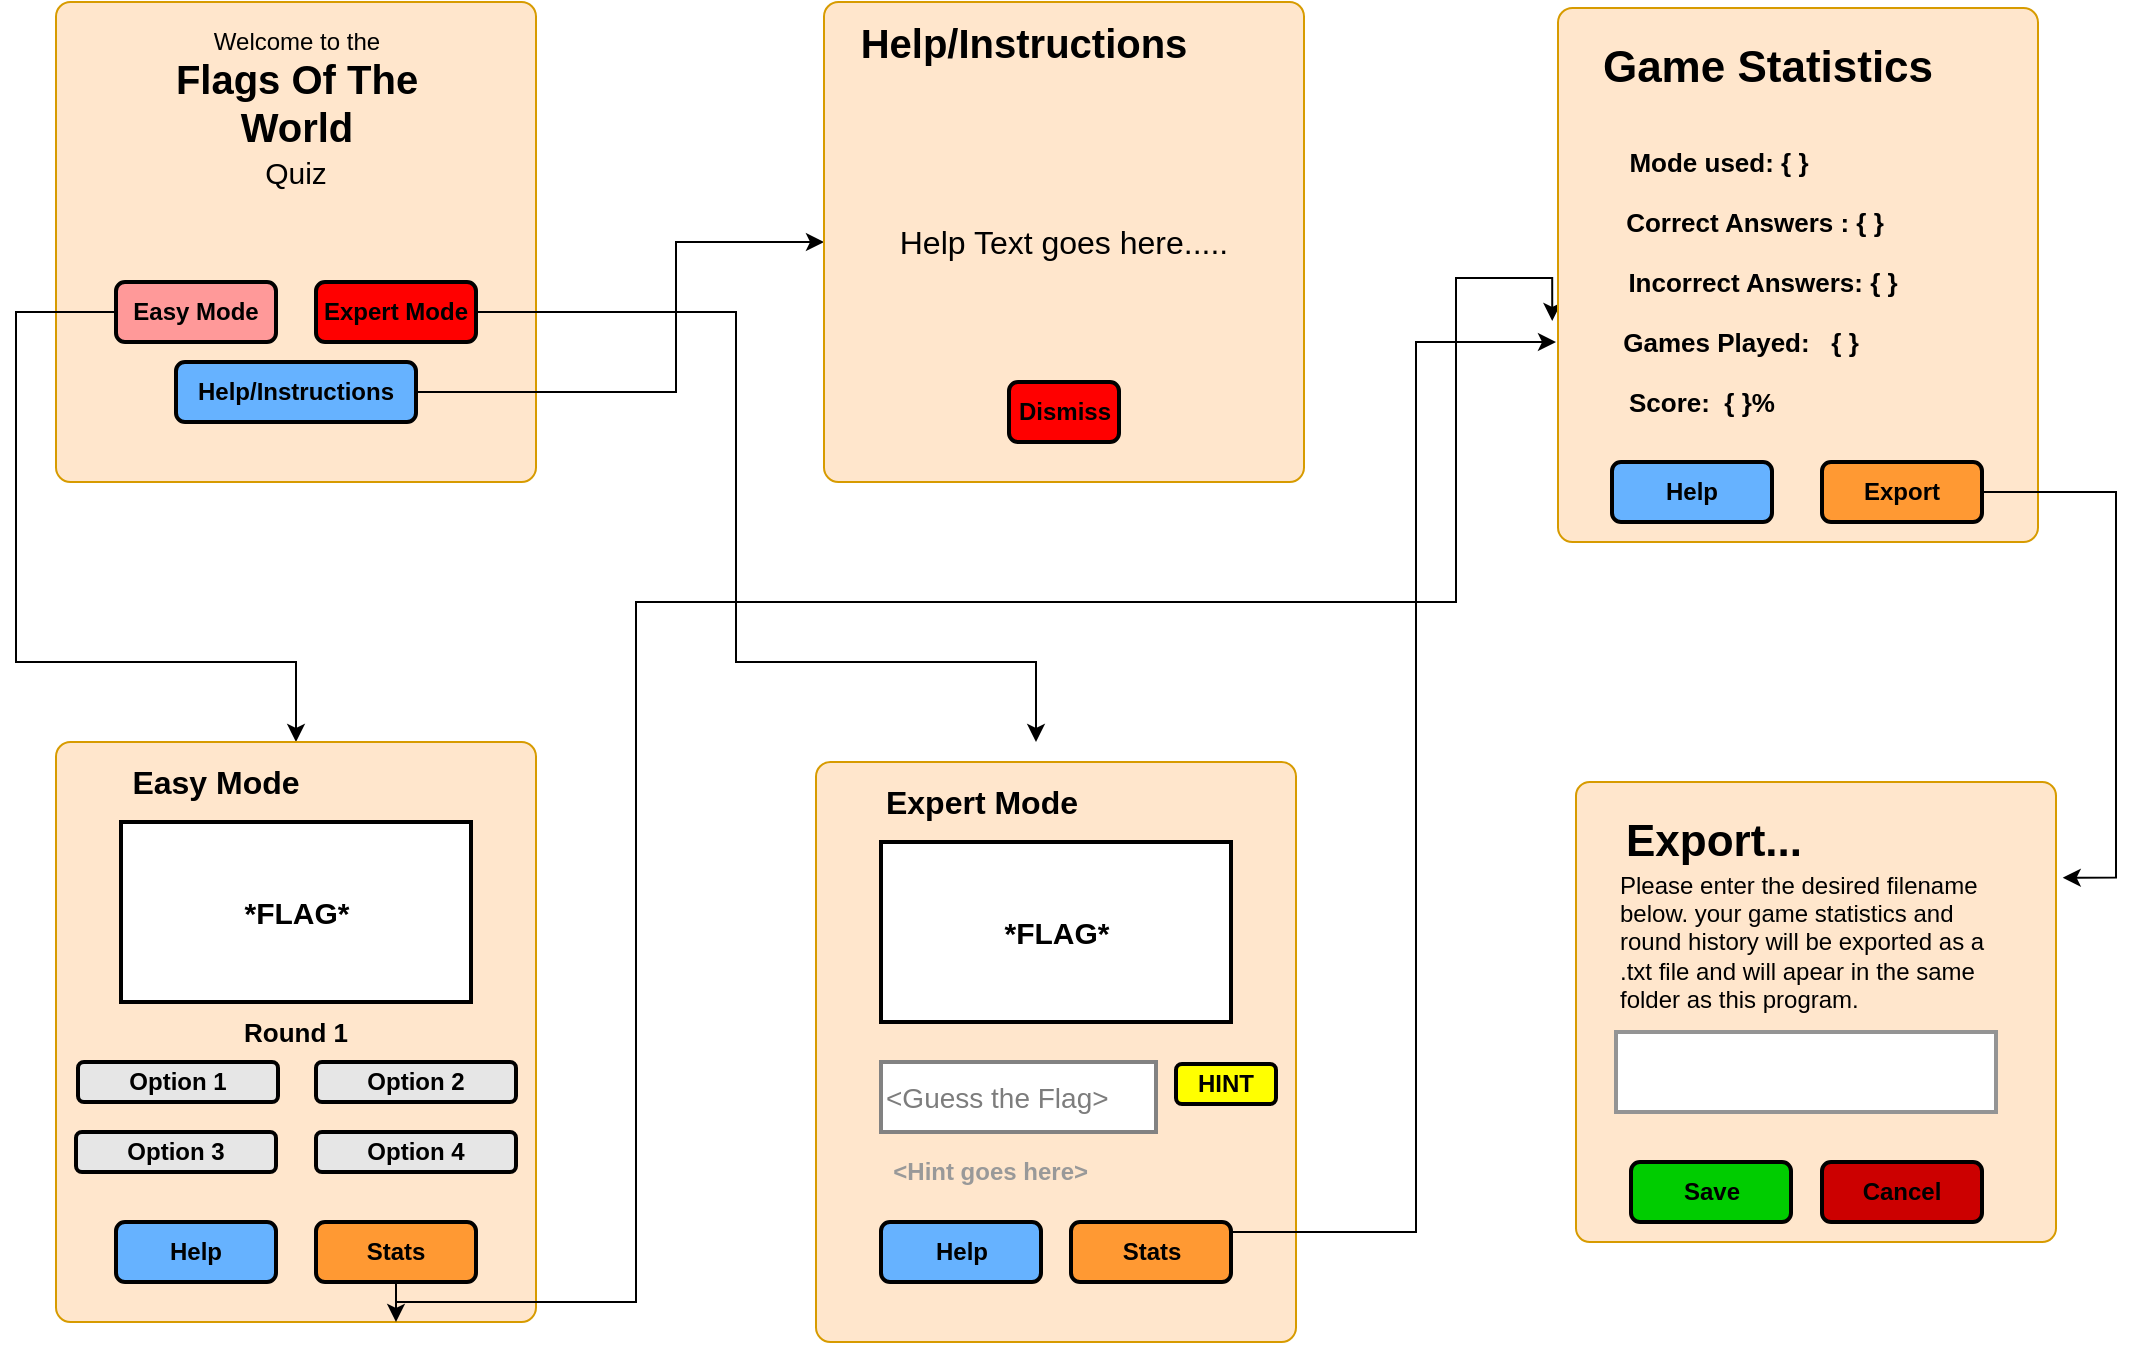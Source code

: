 <mxfile version="14.7.7" type="device"><diagram id="-B6jXQZanaLA1B9RmVxi" name="Page-1"><mxGraphModel dx="1422" dy="794" grid="1" gridSize="10" guides="1" tooltips="1" connect="1" arrows="1" fold="1" page="1" pageScale="1" pageWidth="1100" pageHeight="850" math="0" shadow="0"><root><mxCell id="0"/><mxCell id="1" parent="0"/><mxCell id="htScUY4zRZ2LbaYdlo4f-1" value="" style="rounded=1;whiteSpace=wrap;html=1;arcSize=3;strokeColor=#d79b00;fillColor=#FFE6CC;" parent="1" vertex="1"><mxGeometry x="40" y="60" width="240" height="240" as="geometry"/></mxCell><mxCell id="htScUY4zRZ2LbaYdlo4f-3" value="&lt;b&gt;&lt;font style=&quot;font-size: 20px&quot;&gt;Flags Of The World&lt;/font&gt;&lt;/b&gt;" style="text;html=1;strokeColor=none;fillColor=none;align=center;verticalAlign=middle;whiteSpace=wrap;rounded=0;" parent="1" vertex="1"><mxGeometry x="82.5" y="100" width="155" height="20" as="geometry"/></mxCell><mxCell id="htScUY4zRZ2LbaYdlo4f-4" value="Welcome to the" style="text;html=1;strokeColor=none;fillColor=none;align=center;verticalAlign=middle;whiteSpace=wrap;rounded=0;" parent="1" vertex="1"><mxGeometry x="112.5" y="70" width="95" height="20" as="geometry"/></mxCell><mxCell id="htScUY4zRZ2LbaYdlo4f-6" value="&lt;span style=&quot;font-size: 15px&quot;&gt;Quiz&lt;/span&gt;" style="text;html=1;strokeColor=none;fillColor=none;align=center;verticalAlign=middle;whiteSpace=wrap;rounded=0;" parent="1" vertex="1"><mxGeometry x="140" y="140" width="40" height="10" as="geometry"/></mxCell><mxCell id="Yf6NxgTo1u12fdmw3NpH-3" style="edgeStyle=orthogonalEdgeStyle;rounded=0;orthogonalLoop=1;jettySize=auto;html=1;entryX=0.5;entryY=0;entryDx=0;entryDy=0;" parent="1" source="htScUY4zRZ2LbaYdlo4f-8" target="htScUY4zRZ2LbaYdlo4f-16" edge="1"><mxGeometry relative="1" as="geometry"><mxPoint x="160" y="390" as="targetPoint"/><Array as="points"><mxPoint x="20" y="215"/><mxPoint x="20" y="390"/><mxPoint x="160" y="390"/></Array></mxGeometry></mxCell><mxCell id="htScUY4zRZ2LbaYdlo4f-8" value="&lt;b&gt;Easy Mode&lt;/b&gt;" style="rounded=1;whiteSpace=wrap;html=1;strokeWidth=2;fillColor=#FF9999;" parent="1" vertex="1"><mxGeometry x="70" y="200" width="80" height="30" as="geometry"/></mxCell><mxCell id="Yf6NxgTo1u12fdmw3NpH-2" style="edgeStyle=orthogonalEdgeStyle;rounded=0;orthogonalLoop=1;jettySize=auto;html=1;" parent="1" source="htScUY4zRZ2LbaYdlo4f-9" edge="1"><mxGeometry relative="1" as="geometry"><mxPoint x="530" y="430" as="targetPoint"/><Array as="points"><mxPoint x="380" y="215"/><mxPoint x="380" y="390"/></Array></mxGeometry></mxCell><mxCell id="htScUY4zRZ2LbaYdlo4f-9" value="&lt;b&gt;Expert Mode&lt;/b&gt;" style="rounded=1;whiteSpace=wrap;html=1;strokeWidth=2;fillColor=#FF0000;" parent="1" vertex="1"><mxGeometry x="170" y="200" width="80" height="30" as="geometry"/></mxCell><mxCell id="Yf6NxgTo1u12fdmw3NpH-1" style="edgeStyle=orthogonalEdgeStyle;rounded=0;orthogonalLoop=1;jettySize=auto;html=1;entryX=0;entryY=0.5;entryDx=0;entryDy=0;" parent="1" source="htScUY4zRZ2LbaYdlo4f-10" target="htScUY4zRZ2LbaYdlo4f-12" edge="1"><mxGeometry relative="1" as="geometry"><mxPoint x="360" y="180" as="targetPoint"/><Array as="points"><mxPoint x="350" y="255"/><mxPoint x="350" y="180"/></Array></mxGeometry></mxCell><mxCell id="htScUY4zRZ2LbaYdlo4f-10" value="&lt;b&gt;Help/Instructions&lt;/b&gt;" style="rounded=1;whiteSpace=wrap;html=1;strokeWidth=2;fillColor=#66B2FF;" parent="1" vertex="1"><mxGeometry x="100" y="240" width="120" height="30" as="geometry"/></mxCell><mxCell id="htScUY4zRZ2LbaYdlo4f-12" value="&lt;font style=&quot;font-size: 16px&quot;&gt;Help Text goes here.....&lt;/font&gt;" style="rounded=1;whiteSpace=wrap;html=1;arcSize=3;strokeColor=#d79b00;fillColor=#ffe6cc;align=center;" parent="1" vertex="1"><mxGeometry x="424" y="60" width="240" height="240" as="geometry"/></mxCell><mxCell id="htScUY4zRZ2LbaYdlo4f-13" value="&lt;b&gt;&lt;font style=&quot;font-size: 20px&quot;&gt;Help/Instructions&lt;/font&gt;&lt;/b&gt;" style="text;html=1;strokeColor=none;fillColor=none;align=center;verticalAlign=middle;whiteSpace=wrap;rounded=0;" parent="1" vertex="1"><mxGeometry x="479" y="70" width="90" height="20" as="geometry"/></mxCell><mxCell id="htScUY4zRZ2LbaYdlo4f-15" value="&lt;b&gt;Dismiss&lt;/b&gt;" style="rounded=1;whiteSpace=wrap;html=1;strokeWidth=2;fillColor=#FF0000;" parent="1" vertex="1"><mxGeometry x="516.5" y="250" width="55" height="30" as="geometry"/></mxCell><mxCell id="htScUY4zRZ2LbaYdlo4f-16" value="" style="rounded=1;whiteSpace=wrap;html=1;arcSize=3;strokeColor=#d79b00;fillColor=#ffe6cc;" parent="1" vertex="1"><mxGeometry x="40" y="430" width="240" height="290" as="geometry"/></mxCell><mxCell id="htScUY4zRZ2LbaYdlo4f-18" value="&lt;b&gt;&lt;font style=&quot;font-size: 15px&quot;&gt;*FLAG*&lt;/font&gt;&lt;/b&gt;" style="rounded=1;whiteSpace=wrap;html=1;strokeWidth=2;arcSize=0;" parent="1" vertex="1"><mxGeometry x="72.5" y="470" width="175" height="90" as="geometry"/></mxCell><mxCell id="htScUY4zRZ2LbaYdlo4f-20" value="&lt;b&gt;Option 1&lt;/b&gt;" style="rounded=1;whiteSpace=wrap;html=1;strokeWidth=2;fillColor=#E6E6E6;" parent="1" vertex="1"><mxGeometry x="51" y="590" width="100" height="20" as="geometry"/></mxCell><mxCell id="htScUY4zRZ2LbaYdlo4f-24" value="&lt;b&gt;Option 2&lt;/b&gt;" style="rounded=1;whiteSpace=wrap;html=1;strokeWidth=2;fillColor=#E6E6E6;" parent="1" vertex="1"><mxGeometry x="170" y="590" width="100" height="20" as="geometry"/></mxCell><mxCell id="htScUY4zRZ2LbaYdlo4f-25" value="&lt;b&gt;Option 3&lt;/b&gt;" style="rounded=1;whiteSpace=wrap;html=1;strokeWidth=2;fillColor=#E6E6E6;" parent="1" vertex="1"><mxGeometry x="50" y="625" width="100" height="20" as="geometry"/></mxCell><mxCell id="htScUY4zRZ2LbaYdlo4f-26" value="&lt;b&gt;Option 4&lt;/b&gt;" style="rounded=1;whiteSpace=wrap;html=1;strokeWidth=2;fillColor=#E6E6E6;" parent="1" vertex="1"><mxGeometry x="170" y="625" width="100" height="20" as="geometry"/></mxCell><mxCell id="htScUY4zRZ2LbaYdlo4f-28" value="&lt;b&gt;Help&lt;/b&gt;" style="rounded=1;whiteSpace=wrap;html=1;strokeWidth=2;fillColor=#66B2FF;" parent="1" vertex="1"><mxGeometry x="70" y="670" width="80" height="30" as="geometry"/></mxCell><mxCell id="Yf6NxgTo1u12fdmw3NpH-4" style="edgeStyle=orthogonalEdgeStyle;rounded=0;orthogonalLoop=1;jettySize=auto;html=1;entryX=-0.012;entryY=0.586;entryDx=0;entryDy=0;entryPerimeter=0;" parent="1" source="htScUY4zRZ2LbaYdlo4f-29" target="htScUY4zRZ2LbaYdlo4f-39" edge="1"><mxGeometry relative="1" as="geometry"><mxPoint x="740" y="200" as="targetPoint"/><Array as="points"><mxPoint x="330" y="710"/><mxPoint x="330" y="360"/><mxPoint x="740" y="360"/><mxPoint x="740" y="198"/></Array></mxGeometry></mxCell><mxCell id="R-fw3QcRRtC0EuZ-GlXi-1" style="edgeStyle=orthogonalEdgeStyle;rounded=0;orthogonalLoop=1;jettySize=auto;html=1;exitX=0.5;exitY=1;exitDx=0;exitDy=0;" parent="1" source="htScUY4zRZ2LbaYdlo4f-29" target="htScUY4zRZ2LbaYdlo4f-16" edge="1"><mxGeometry relative="1" as="geometry"><Array as="points"><mxPoint x="210" y="720"/><mxPoint x="210" y="720"/></Array></mxGeometry></mxCell><mxCell id="htScUY4zRZ2LbaYdlo4f-29" value="&lt;b&gt;Stats&lt;/b&gt;" style="rounded=1;whiteSpace=wrap;html=1;strokeWidth=2;fillColor=#FF9933;" parent="1" vertex="1"><mxGeometry x="170" y="670" width="80" height="30" as="geometry"/></mxCell><mxCell id="htScUY4zRZ2LbaYdlo4f-31" value="&lt;b&gt;&lt;font style=&quot;font-size: 16px&quot;&gt;Easy Mode&lt;/font&gt;&lt;/b&gt;" style="text;html=1;strokeColor=none;fillColor=none;align=center;verticalAlign=middle;whiteSpace=wrap;rounded=0;" parent="1" vertex="1"><mxGeometry x="70" y="440" width="100" height="20" as="geometry"/></mxCell><mxCell id="htScUY4zRZ2LbaYdlo4f-33" value="&lt;b&gt;&lt;u&gt;&lt;font style=&quot;font-size: 16px&quot;&gt;Expert Mode&lt;/font&gt;&lt;/u&gt;&lt;/b&gt;" style="text;html=1;strokeColor=none;fillColor=none;align=center;verticalAlign=middle;whiteSpace=wrap;rounded=0;" parent="1" vertex="1"><mxGeometry x="480" y="460" width="100" height="20" as="geometry"/></mxCell><mxCell id="htScUY4zRZ2LbaYdlo4f-34" value="" style="rounded=1;whiteSpace=wrap;html=1;arcSize=3;strokeColor=#d79b00;fillColor=#ffe6cc;" parent="1" vertex="1"><mxGeometry x="420" y="440" width="240" height="290" as="geometry"/></mxCell><mxCell id="htScUY4zRZ2LbaYdlo4f-35" value="&lt;b&gt;&lt;font style=&quot;font-size: 15px&quot;&gt;*FLAG*&lt;/font&gt;&lt;/b&gt;" style="rounded=1;whiteSpace=wrap;html=1;strokeWidth=2;arcSize=0;" parent="1" vertex="1"><mxGeometry x="452.5" y="480" width="175" height="90" as="geometry"/></mxCell><mxCell id="htScUY4zRZ2LbaYdlo4f-36" value="&lt;span style=&quot;color: rgb(125 , 125 , 125) ; font-size: 14px&quot;&gt;&amp;lt;Guess the Flag&amp;gt;&lt;/span&gt;" style="rounded=1;whiteSpace=wrap;html=1;strokeWidth=2;align=left;arcSize=0;strokeColor=#828282;" parent="1" vertex="1"><mxGeometry x="452.5" y="590" width="137.5" height="35" as="geometry"/></mxCell><mxCell id="htScUY4zRZ2LbaYdlo4f-37" value="&lt;b&gt;Help&lt;/b&gt;" style="rounded=1;whiteSpace=wrap;html=1;strokeWidth=2;fillColor=#66B2FF;" parent="1" vertex="1"><mxGeometry x="452.5" y="670" width="80" height="30" as="geometry"/></mxCell><mxCell id="Yf6NxgTo1u12fdmw3NpH-5" style="edgeStyle=orthogonalEdgeStyle;rounded=0;orthogonalLoop=1;jettySize=auto;html=1;" parent="1" source="htScUY4zRZ2LbaYdlo4f-38" edge="1"><mxGeometry relative="1" as="geometry"><mxPoint x="790" y="230" as="targetPoint"/><Array as="points"><mxPoint x="720" y="675"/><mxPoint x="720" y="230"/></Array></mxGeometry></mxCell><mxCell id="htScUY4zRZ2LbaYdlo4f-38" value="&lt;b&gt;Stats&lt;/b&gt;" style="rounded=1;whiteSpace=wrap;html=1;strokeWidth=2;fillColor=#FF9933;" parent="1" vertex="1"><mxGeometry x="547.5" y="670" width="80" height="30" as="geometry"/></mxCell><mxCell id="htScUY4zRZ2LbaYdlo4f-39" value="" style="rounded=1;whiteSpace=wrap;html=1;arcSize=3;strokeColor=#d79b00;fillColor=#ffe6cc;" parent="1" vertex="1"><mxGeometry x="791" y="63" width="240" height="267" as="geometry"/></mxCell><mxCell id="htScUY4zRZ2LbaYdlo4f-40" value="&lt;b&gt;&lt;font style=&quot;font-size: 22px&quot;&gt;Game Statistics&lt;/font&gt;&lt;/b&gt;" style="text;html=1;strokeColor=none;fillColor=none;align=center;verticalAlign=middle;whiteSpace=wrap;rounded=0;" parent="1" vertex="1"><mxGeometry x="811" y="83" width="170" height="20" as="geometry"/></mxCell><mxCell id="htScUY4zRZ2LbaYdlo4f-42" value="&lt;span style=&quot;font-size: 16px&quot;&gt;&lt;b&gt;Expert Mode&lt;/b&gt;&lt;/span&gt;" style="text;html=1;strokeColor=none;fillColor=none;align=center;verticalAlign=middle;whiteSpace=wrap;rounded=0;" parent="1" vertex="1"><mxGeometry x="452.5" y="450" width="100" height="20" as="geometry"/></mxCell><mxCell id="htScUY4zRZ2LbaYdlo4f-43" value="&lt;font style=&quot;font-size: 13px&quot;&gt;&lt;b&gt;Correct Answers : { }&lt;/b&gt;&lt;/font&gt;" style="text;html=1;strokeColor=none;fillColor=none;align=center;verticalAlign=middle;whiteSpace=wrap;rounded=0;" parent="1" vertex="1"><mxGeometry x="823" y="160" width="132.5" height="20" as="geometry"/></mxCell><mxCell id="htScUY4zRZ2LbaYdlo4f-45" value="&lt;font style=&quot;font-size: 13px&quot;&gt;&lt;b&gt;Incorrect Answers: { }&lt;/b&gt;&lt;/font&gt;" style="text;html=1;strokeColor=none;fillColor=none;align=center;verticalAlign=middle;whiteSpace=wrap;rounded=0;" parent="1" vertex="1"><mxGeometry x="823" y="190" width="141" height="20" as="geometry"/></mxCell><mxCell id="htScUY4zRZ2LbaYdlo4f-46" value="&lt;span style=&quot;font-size: 13px&quot;&gt;&lt;b&gt;Games Played:&amp;nbsp; &amp;nbsp;{ }&lt;/b&gt;&lt;/span&gt;" style="text;html=1;strokeColor=none;fillColor=none;align=center;verticalAlign=middle;whiteSpace=wrap;rounded=0;" parent="1" vertex="1"><mxGeometry x="818" y="220" width="129" height="20" as="geometry"/></mxCell><mxCell id="htScUY4zRZ2LbaYdlo4f-47" value="&lt;span style=&quot;font-size: 13px&quot;&gt;&lt;b&gt;Score:&amp;nbsp; { }%&lt;/b&gt;&lt;/span&gt;" style="text;html=1;strokeColor=none;fillColor=none;align=center;verticalAlign=middle;whiteSpace=wrap;rounded=0;" parent="1" vertex="1"><mxGeometry x="800" y="250" width="126" height="20" as="geometry"/></mxCell><mxCell id="htScUY4zRZ2LbaYdlo4f-48" value="&lt;b&gt;Help&lt;/b&gt;" style="rounded=1;whiteSpace=wrap;html=1;strokeWidth=2;fillColor=#66B2FF;" parent="1" vertex="1"><mxGeometry x="818" y="290" width="80" height="30" as="geometry"/></mxCell><mxCell id="Yf6NxgTo1u12fdmw3NpH-6" style="edgeStyle=orthogonalEdgeStyle;rounded=0;orthogonalLoop=1;jettySize=auto;html=1;entryX=1.014;entryY=0.208;entryDx=0;entryDy=0;entryPerimeter=0;" parent="1" source="htScUY4zRZ2LbaYdlo4f-49" target="htScUY4zRZ2LbaYdlo4f-51" edge="1"><mxGeometry relative="1" as="geometry"><mxPoint x="1070" y="500" as="targetPoint"/><Array as="points"><mxPoint x="1070" y="305"/><mxPoint x="1070" y="498"/></Array></mxGeometry></mxCell><mxCell id="htScUY4zRZ2LbaYdlo4f-49" value="&lt;b&gt;Export&lt;/b&gt;" style="rounded=1;whiteSpace=wrap;html=1;strokeWidth=2;fillColor=#FF9933;" parent="1" vertex="1"><mxGeometry x="923" y="290" width="80" height="30" as="geometry"/></mxCell><mxCell id="htScUY4zRZ2LbaYdlo4f-51" value="" style="rounded=1;whiteSpace=wrap;html=1;arcSize=3;strokeColor=#d79b00;fillColor=#ffe6cc;" parent="1" vertex="1"><mxGeometry x="800" y="450" width="240" height="230" as="geometry"/></mxCell><mxCell id="htScUY4zRZ2LbaYdlo4f-52" value="&lt;b&gt;&lt;font style=&quot;font-size: 22px&quot;&gt;Export...&lt;/font&gt;&lt;/b&gt;" style="text;html=1;strokeColor=none;fillColor=none;align=left;verticalAlign=middle;whiteSpace=wrap;rounded=0;" parent="1" vertex="1"><mxGeometry x="823" y="470" width="100" height="20" as="geometry"/></mxCell><mxCell id="htScUY4zRZ2LbaYdlo4f-53" value="Please enter the desired filename below. your game statistics and round history will be exported as a .txt file and will apear in the same folder as this program." style="text;html=1;strokeColor=none;fillColor=none;align=left;verticalAlign=middle;whiteSpace=wrap;rounded=0;" parent="1" vertex="1"><mxGeometry x="820" y="490" width="190" height="80" as="geometry"/></mxCell><mxCell id="htScUY4zRZ2LbaYdlo4f-54" value="" style="rounded=1;whiteSpace=wrap;html=1;strokeWidth=2;arcSize=0;fillColor=#FFFFFF;strokeColor=#949494;" parent="1" vertex="1"><mxGeometry x="820" y="575" width="190" height="40" as="geometry"/></mxCell><mxCell id="htScUY4zRZ2LbaYdlo4f-55" value="&lt;b&gt;Save&lt;/b&gt;" style="rounded=1;whiteSpace=wrap;html=1;strokeWidth=2;fillColor=#00CC00;" parent="1" vertex="1"><mxGeometry x="827.5" y="640" width="80" height="30" as="geometry"/></mxCell><mxCell id="htScUY4zRZ2LbaYdlo4f-57" value="&lt;b&gt;Cancel&lt;/b&gt;" style="rounded=1;whiteSpace=wrap;html=1;strokeWidth=2;fillColor=#CC0000;" parent="1" vertex="1"><mxGeometry x="923" y="640" width="80" height="30" as="geometry"/></mxCell><mxCell id="R-fw3QcRRtC0EuZ-GlXi-3" value="&lt;b&gt;HINT&lt;/b&gt;" style="rounded=1;whiteSpace=wrap;html=1;strokeWidth=2;fillColor=#FFFF00;" parent="1" vertex="1"><mxGeometry x="600" y="591" width="50" height="20" as="geometry"/></mxCell><mxCell id="R-fw3QcRRtC0EuZ-GlXi-5" value="&lt;font color=&quot;#999999&quot;&gt;&lt;b&gt;&amp;lt;Hint goes here&amp;gt;&amp;nbsp;&lt;/b&gt;&lt;/font&gt;" style="text;html=1;strokeColor=none;fillColor=none;align=center;verticalAlign=middle;whiteSpace=wrap;rounded=0;" parent="1" vertex="1"><mxGeometry x="439.5" y="635" width="137.5" height="20" as="geometry"/></mxCell><mxCell id="R-fw3QcRRtC0EuZ-GlXi-6" value="&lt;span style=&quot;font-size: 13px&quot;&gt;&lt;b&gt;Mode used: { }&lt;/b&gt;&lt;/span&gt;" style="text;html=1;strokeColor=none;fillColor=none;align=center;verticalAlign=middle;whiteSpace=wrap;rounded=0;" parent="1" vertex="1"><mxGeometry x="805.25" y="130" width="132.5" height="20" as="geometry"/></mxCell><mxCell id="LZF0DWf4rVrezlq4LvzA-1" value="&lt;b&gt;&lt;font style=&quot;font-size: 13px&quot;&gt;Round 1&lt;/font&gt;&lt;/b&gt;" style="text;html=1;strokeColor=none;fillColor=none;align=center;verticalAlign=middle;whiteSpace=wrap;rounded=0;" vertex="1" parent="1"><mxGeometry x="130" y="565" width="60" height="20" as="geometry"/></mxCell></root></mxGraphModel></diagram></mxfile>